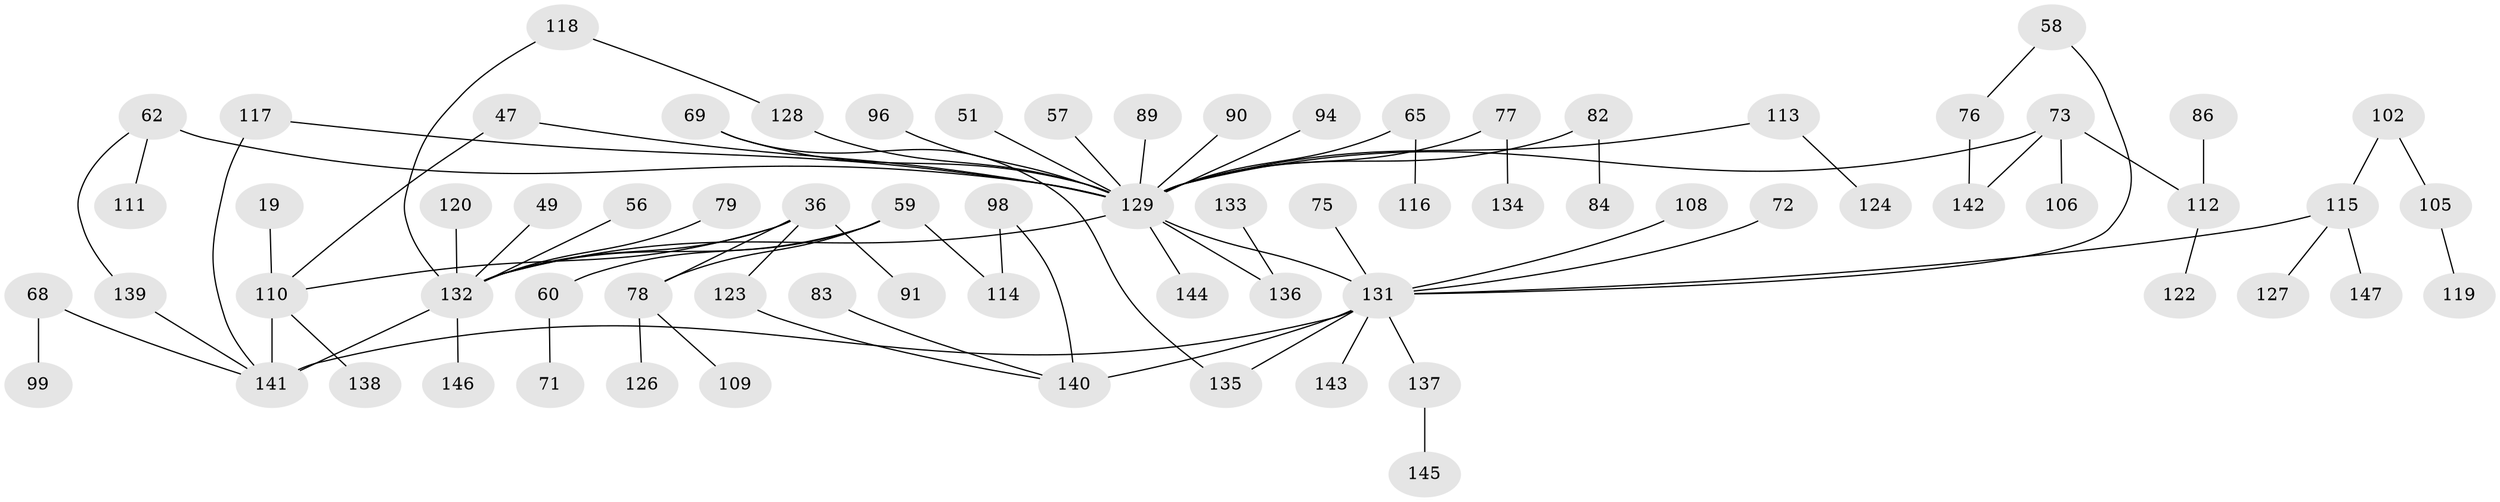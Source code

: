 // original degree distribution, {7: 0.027210884353741496, 5: 0.034013605442176874, 2: 0.4013605442176871, 8: 0.013605442176870748, 4: 0.07482993197278912, 6: 0.006802721088435374, 3: 0.10884353741496598, 1: 0.3333333333333333}
// Generated by graph-tools (version 1.1) at 2025/41/03/09/25 04:41:05]
// undirected, 73 vertices, 83 edges
graph export_dot {
graph [start="1"]
  node [color=gray90,style=filled];
  19;
  36 [super="+15"];
  47 [super="+34"];
  49;
  51 [super="+38"];
  56;
  57;
  58;
  59;
  60;
  62 [super="+37"];
  65;
  68 [super="+39"];
  69;
  71;
  72;
  73 [super="+40"];
  75;
  76;
  77;
  78 [super="+46"];
  79;
  82;
  83;
  84;
  86;
  89;
  90;
  91;
  94;
  96 [super="+53"];
  98 [super="+97"];
  99;
  102;
  105;
  106;
  108;
  109;
  110 [super="+10"];
  111;
  112 [super="+55"];
  113;
  114;
  115 [super="+87"];
  116;
  117 [super="+100"];
  118;
  119;
  120 [super="+54"];
  122;
  123 [super="+23"];
  124;
  126;
  127;
  128;
  129 [super="+13+7+28+26+5+8"];
  131 [super="+80+74+104"];
  132 [super="+125+45+130"];
  133;
  134;
  135;
  136 [super="+85"];
  137 [super="+66+107"];
  138 [super="+16"];
  139 [super="+21"];
  140 [super="+70"];
  141 [super="+121+67+88+32"];
  142;
  143;
  144;
  145;
  146 [super="+30"];
  147;
  19 -- 110;
  36 -- 91;
  36 -- 78;
  36 -- 132 [weight=2];
  36 -- 110;
  36 -- 123;
  47 -- 129;
  47 -- 110;
  49 -- 132;
  51 -- 129;
  56 -- 132;
  57 -- 129;
  58 -- 76;
  58 -- 131;
  59 -- 60;
  59 -- 114;
  59 -- 78;
  59 -- 132;
  60 -- 71;
  62 -- 129 [weight=2];
  62 -- 139;
  62 -- 111;
  65 -- 116;
  65 -- 129;
  68 -- 99;
  68 -- 141;
  69 -- 135;
  69 -- 129;
  72 -- 131;
  73 -- 106;
  73 -- 129;
  73 -- 142;
  73 -- 112;
  75 -- 131;
  76 -- 142;
  77 -- 134;
  77 -- 129;
  78 -- 109;
  78 -- 126;
  79 -- 132;
  82 -- 84;
  82 -- 129;
  83 -- 140;
  86 -- 112;
  89 -- 129;
  90 -- 129;
  94 -- 129;
  96 -- 129;
  98 -- 140;
  98 -- 114;
  102 -- 105;
  102 -- 115;
  105 -- 119;
  108 -- 131;
  110 -- 138;
  110 -- 141 [weight=4];
  112 -- 122;
  113 -- 124;
  113 -- 129;
  115 -- 131;
  115 -- 147;
  115 -- 127;
  117 -- 129;
  117 -- 141;
  118 -- 128;
  118 -- 132;
  120 -- 132;
  123 -- 140;
  128 -- 129;
  129 -- 144;
  129 -- 131;
  129 -- 136;
  129 -- 132 [weight=2];
  131 -- 143;
  131 -- 140 [weight=2];
  131 -- 135;
  131 -- 137;
  131 -- 141 [weight=3];
  132 -- 146;
  132 -- 141 [weight=2];
  133 -- 136;
  137 -- 145;
  139 -- 141;
}
